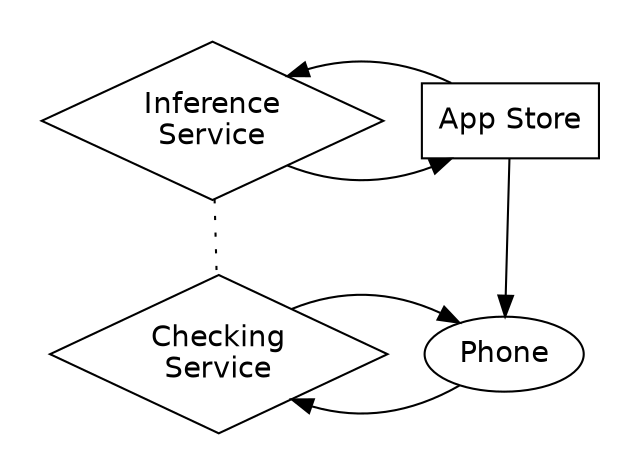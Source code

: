 digraph digitalevidence {
  overlap = false;
  splines = true;

  subgraph cluster_store {
    style=filled;
    color=white;
    appStore      [label="App Store"         shape=box     fontname="Helvetica"]
    phone         [label="Phone"             shape=oval    fontname="Helvetica"]
    checker       [label="Checking\nService"  shape=diamond fontname="Helvetica"]
    inferer       [label="Inference\nService" shape=diamond fontname="Helvetica"]
    
    {rank=same appStore inferer}
    {rank=same phone checker}
  }

  //companyPolicy -> appStore;
  inferer       -> appStore;
  appStore      -> inferer;
  appStore      -> phone;
  phone         -> checker;
  checker       -> phone;
  inferer       -> checker [style=dotted arrowhead=none];
}

